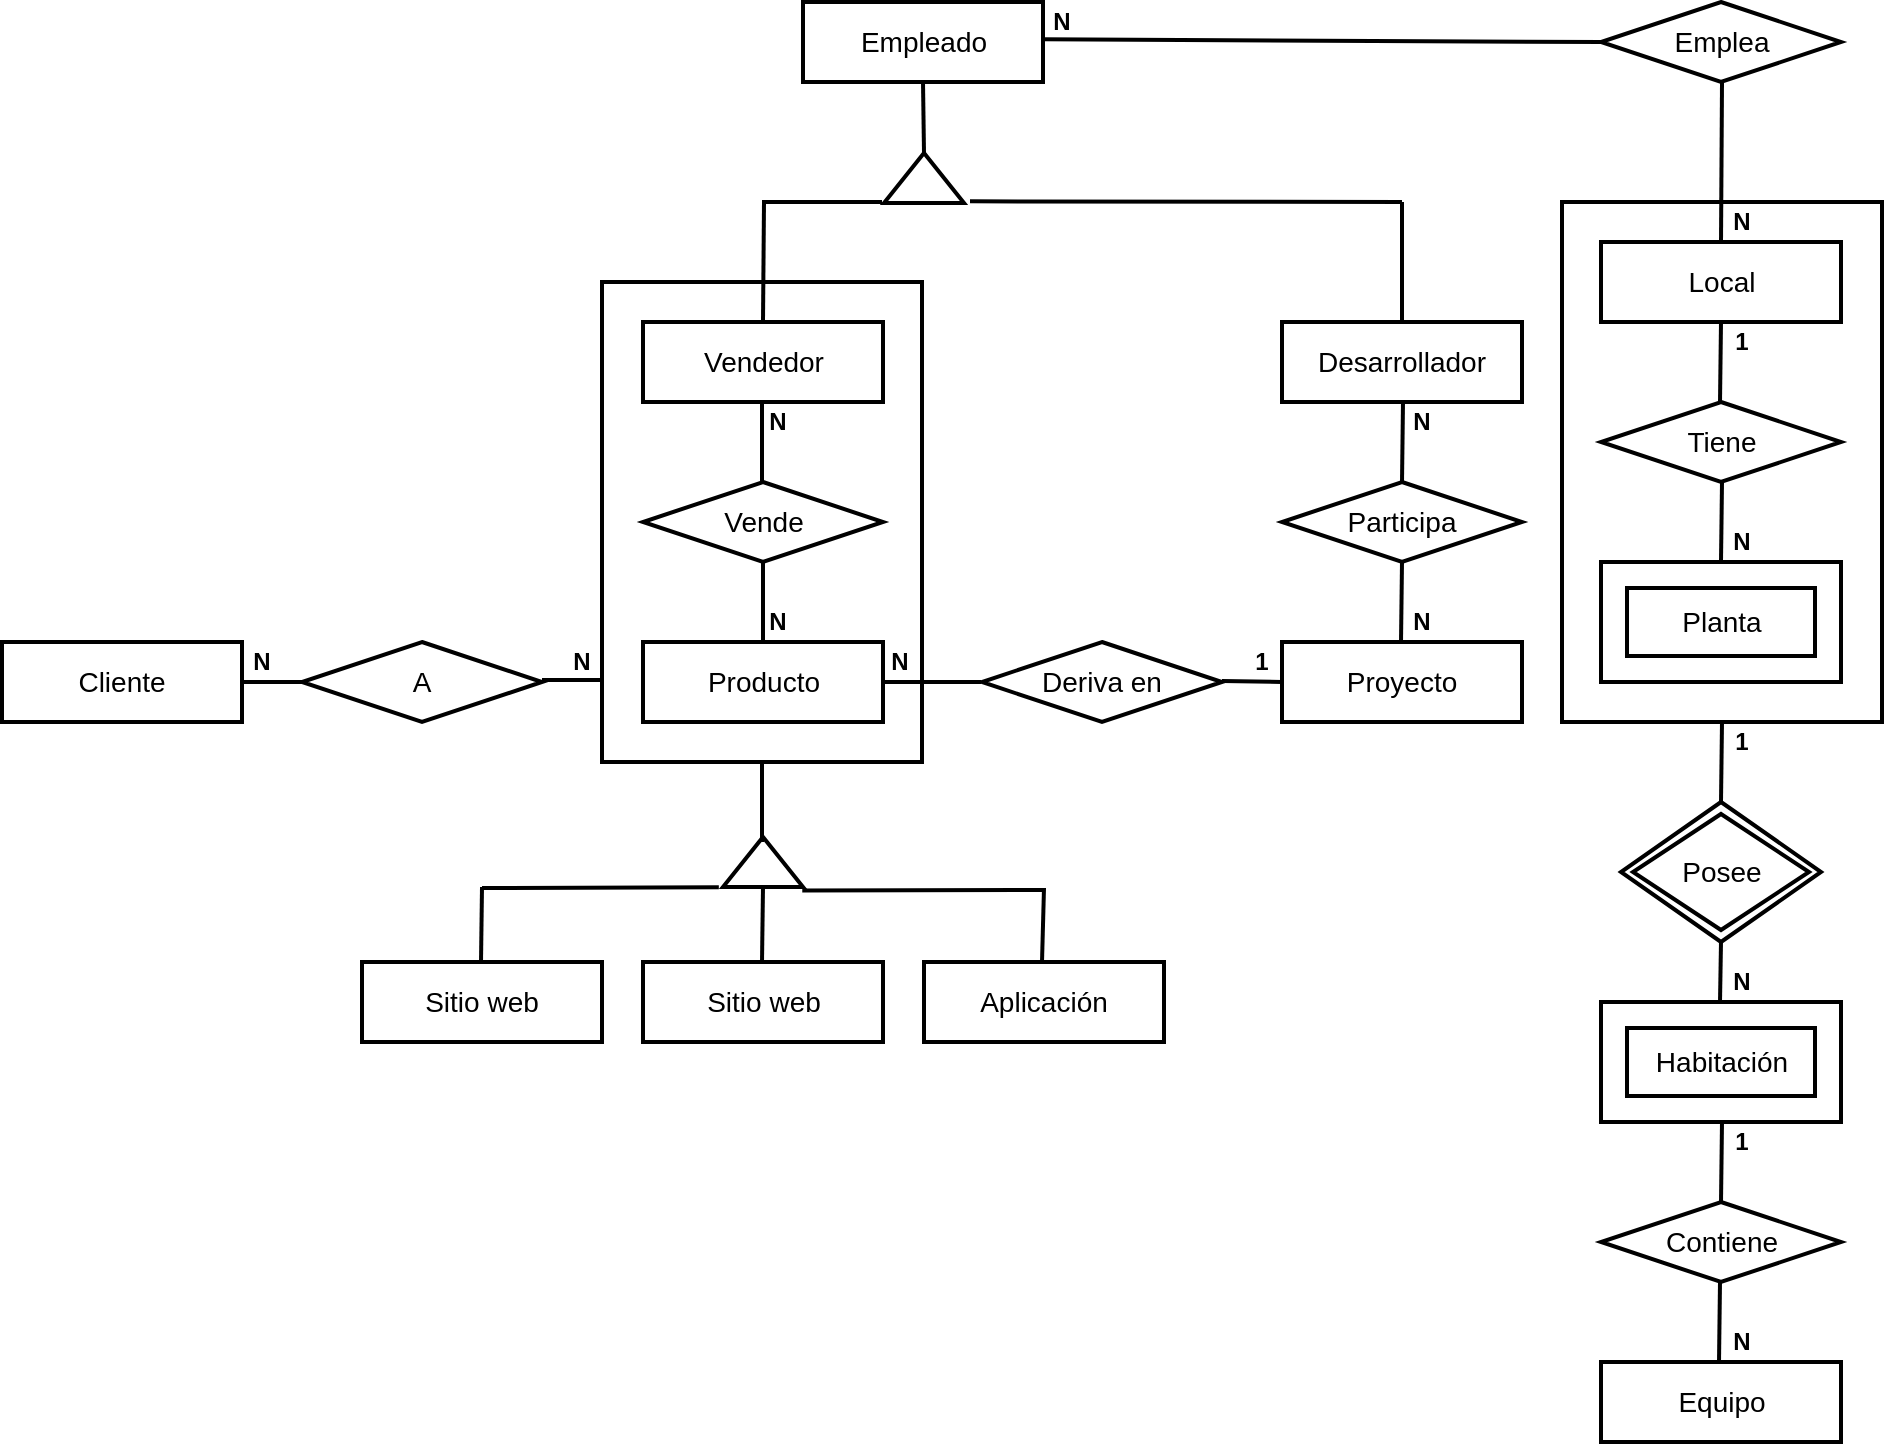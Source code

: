 <mxfile version="12.1.8" type="github" pages="1"><diagram id="7vONbLCQ9WCZ58bNW_wz" name="Page-1"><mxGraphModel dx="1955" dy="934" grid="1" gridSize="10" guides="1" tooltips="1" connect="1" arrows="1" fold="1" page="1" pageScale="1" pageWidth="827" pageHeight="1169" math="0" shadow="0"><root><mxCell id="0"/><mxCell id="1" parent="0"/><mxCell id="MQ059FCpELGgsUm1LF6T-42" value="" style="strokeWidth=2;whiteSpace=wrap;html=1;align=center;fontSize=14;" vertex="1" parent="1"><mxGeometry x="1060" y="260" width="160" height="260" as="geometry"/></mxCell><mxCell id="MQ059FCpELGgsUm1LF6T-41" value="" style="strokeWidth=2;whiteSpace=wrap;html=1;align=center;fontSize=14;" vertex="1" parent="1"><mxGeometry x="580" y="300" width="160" height="240" as="geometry"/></mxCell><mxCell id="MQ059FCpELGgsUm1LF6T-2" value="Empleado" style="strokeWidth=2;whiteSpace=wrap;html=1;align=center;fontSize=14;" vertex="1" parent="1"><mxGeometry x="680.5" y="160" width="120" height="40" as="geometry"/></mxCell><mxCell id="MQ059FCpELGgsUm1LF6T-3" value="Local" style="strokeWidth=2;whiteSpace=wrap;html=1;align=center;fontSize=14;" vertex="1" parent="1"><mxGeometry x="1079.5" y="280" width="120" height="40" as="geometry"/></mxCell><mxCell id="MQ059FCpELGgsUm1LF6T-7" value="Tiene" style="shape=rhombus;strokeWidth=2;fontSize=17;perimeter=rhombusPerimeter;whiteSpace=wrap;html=1;align=center;fontSize=14;" vertex="1" parent="1"><mxGeometry x="1079.5" y="360" width="120" height="40" as="geometry"/></mxCell><mxCell id="MQ059FCpELGgsUm1LF6T-9" value="Planta" style="shape=ext;strokeWidth=2;margin=10;double=1;whiteSpace=wrap;html=1;align=center;fontSize=14;" vertex="1" parent="1"><mxGeometry x="1079.5" y="440" width="120" height="60" as="geometry"/></mxCell><mxCell id="MQ059FCpELGgsUm1LF6T-10" value="Posee" style="shape=rhombus;double=1;strokeWidth=2;fontSize=17;perimeter=rhombusPerimeter;whiteSpace=wrap;html=1;align=center;fontSize=14;" vertex="1" parent="1"><mxGeometry x="1089.5" y="560" width="100" height="70" as="geometry"/></mxCell><mxCell id="MQ059FCpELGgsUm1LF6T-11" value="Habitación" style="shape=ext;strokeWidth=2;margin=10;double=1;whiteSpace=wrap;html=1;align=center;fontSize=14;" vertex="1" parent="1"><mxGeometry x="1079.5" y="660" width="120" height="60" as="geometry"/></mxCell><mxCell id="MQ059FCpELGgsUm1LF6T-13" value="Contiene" style="shape=rhombus;strokeWidth=2;fontSize=17;perimeter=rhombusPerimeter;whiteSpace=wrap;html=1;align=center;fontSize=14;" vertex="1" parent="1"><mxGeometry x="1079.5" y="760" width="120" height="40" as="geometry"/></mxCell><mxCell id="MQ059FCpELGgsUm1LF6T-14" value="Equipo" style="strokeWidth=2;whiteSpace=wrap;html=1;align=center;fontSize=14;" vertex="1" parent="1"><mxGeometry x="1079.5" y="840" width="120" height="40" as="geometry"/></mxCell><mxCell id="MQ059FCpELGgsUm1LF6T-17" value="" style="triangle;whiteSpace=wrap;html=1;rotation=-90;strokeWidth=2;" vertex="1" parent="1"><mxGeometry x="728.5" y="228" width="25" height="40" as="geometry"/></mxCell><mxCell id="MQ059FCpELGgsUm1LF6T-23" value="Desarrollador" style="strokeWidth=2;whiteSpace=wrap;html=1;align=center;fontSize=14;" vertex="1" parent="1"><mxGeometry x="920" y="320" width="120" height="40" as="geometry"/></mxCell><mxCell id="MQ059FCpELGgsUm1LF6T-24" value="Participa" style="shape=rhombus;strokeWidth=2;fontSize=17;perimeter=rhombusPerimeter;whiteSpace=wrap;html=1;align=center;fontSize=14;" vertex="1" parent="1"><mxGeometry x="920" y="400" width="120" height="40" as="geometry"/></mxCell><mxCell id="MQ059FCpELGgsUm1LF6T-25" value="Proyecto" style="strokeWidth=2;whiteSpace=wrap;html=1;align=center;fontSize=14;" vertex="1" parent="1"><mxGeometry x="920" y="480" width="120" height="40" as="geometry"/></mxCell><mxCell id="MQ059FCpELGgsUm1LF6T-27" value="" style="endArrow=none;html=1;exitX=1;exitY=0.5;exitDx=0;exitDy=0;strokeWidth=2;" edge="1" parent="1" source="MQ059FCpELGgsUm1LF6T-17"><mxGeometry width="50" height="50" relative="1" as="geometry"><mxPoint x="690.5" y="250" as="sourcePoint"/><mxPoint x="740.5" y="200" as="targetPoint"/></mxGeometry></mxCell><mxCell id="MQ059FCpELGgsUm1LF6T-28" value="" style="endArrow=none;html=1;exitX=0.033;exitY=1.075;exitDx=0;exitDy=0;strokeWidth=2;exitPerimeter=0;" edge="1" parent="1" source="MQ059FCpELGgsUm1LF6T-17"><mxGeometry width="50" height="50" relative="1" as="geometry"><mxPoint x="750.5" y="245" as="sourcePoint"/><mxPoint x="980" y="260" as="targetPoint"/></mxGeometry></mxCell><mxCell id="MQ059FCpELGgsUm1LF6T-29" value="" style="endArrow=none;html=1;strokeWidth=2;exitX=0.5;exitY=0;exitDx=0;exitDy=0;" edge="1" parent="1" source="MQ059FCpELGgsUm1LF6T-23"><mxGeometry width="50" height="50" relative="1" as="geometry"><mxPoint x="929.5" y="320" as="sourcePoint"/><mxPoint x="980" y="260" as="targetPoint"/></mxGeometry></mxCell><mxCell id="MQ059FCpELGgsUm1LF6T-30" value="Vendedor" style="strokeWidth=2;whiteSpace=wrap;html=1;align=center;fontSize=14;" vertex="1" parent="1"><mxGeometry x="600.5" y="320" width="120" height="40" as="geometry"/></mxCell><mxCell id="MQ059FCpELGgsUm1LF6T-31" value="Vende" style="shape=rhombus;strokeWidth=2;fontSize=17;perimeter=rhombusPerimeter;whiteSpace=wrap;html=1;align=center;fontSize=14;" vertex="1" parent="1"><mxGeometry x="600.5" y="400" width="120" height="40" as="geometry"/></mxCell><mxCell id="MQ059FCpELGgsUm1LF6T-32" value="Producto" style="strokeWidth=2;whiteSpace=wrap;html=1;align=center;fontSize=14;" vertex="1" parent="1"><mxGeometry x="600.5" y="480" width="120" height="40" as="geometry"/></mxCell><mxCell id="MQ059FCpELGgsUm1LF6T-33" value="" style="triangle;whiteSpace=wrap;html=1;rotation=-90;strokeWidth=2;" vertex="1" parent="1"><mxGeometry x="648" y="570" width="25" height="40" as="geometry"/></mxCell><mxCell id="MQ059FCpELGgsUm1LF6T-34" value="Aplicación" style="strokeWidth=2;whiteSpace=wrap;html=1;align=center;fontSize=14;" vertex="1" parent="1"><mxGeometry x="741" y="640" width="120" height="40" as="geometry"/></mxCell><mxCell id="MQ059FCpELGgsUm1LF6T-35" value="Sitio web" style="strokeWidth=2;whiteSpace=wrap;html=1;align=center;fontSize=14;" vertex="1" parent="1"><mxGeometry x="600.5" y="640" width="120" height="40" as="geometry"/></mxCell><mxCell id="MQ059FCpELGgsUm1LF6T-36" value="Sitio web" style="strokeWidth=2;whiteSpace=wrap;html=1;align=center;fontSize=14;" vertex="1" parent="1"><mxGeometry x="460" y="640" width="120" height="40" as="geometry"/></mxCell><mxCell id="MQ059FCpELGgsUm1LF6T-37" value="A" style="shape=rhombus;strokeWidth=2;fontSize=17;perimeter=rhombusPerimeter;whiteSpace=wrap;html=1;align=center;fontSize=14;" vertex="1" parent="1"><mxGeometry x="430" y="480" width="120" height="40" as="geometry"/></mxCell><mxCell id="MQ059FCpELGgsUm1LF6T-38" value="Cliente" style="strokeWidth=2;whiteSpace=wrap;html=1;align=center;fontSize=14;" vertex="1" parent="1"><mxGeometry x="280" y="480" width="120" height="40" as="geometry"/></mxCell><mxCell id="MQ059FCpELGgsUm1LF6T-39" value="" style="endArrow=none;html=1;strokeWidth=2;" edge="1" parent="1"><mxGeometry width="50" height="50" relative="1" as="geometry"><mxPoint x="660.5" y="320" as="sourcePoint"/><mxPoint x="661" y="260" as="targetPoint"/></mxGeometry></mxCell><mxCell id="MQ059FCpELGgsUm1LF6T-40" value="" style="endArrow=none;html=1;strokeWidth=2;" edge="1" parent="1"><mxGeometry width="50" height="50" relative="1" as="geometry"><mxPoint x="660" y="260" as="sourcePoint"/><mxPoint x="720" y="260" as="targetPoint"/></mxGeometry></mxCell><mxCell id="MQ059FCpELGgsUm1LF6T-43" value="Emplea" style="shape=rhombus;strokeWidth=2;fontSize=17;perimeter=rhombusPerimeter;whiteSpace=wrap;html=1;align=center;fontSize=14;" vertex="1" parent="1"><mxGeometry x="1079.5" y="160" width="120" height="40" as="geometry"/></mxCell><mxCell id="MQ059FCpELGgsUm1LF6T-44" value="" style="endArrow=none;html=1;exitX=0.033;exitY=1.075;exitDx=0;exitDy=0;strokeWidth=2;exitPerimeter=0;entryX=0;entryY=0.5;entryDx=0;entryDy=0;" edge="1" parent="1" target="MQ059FCpELGgsUm1LF6T-43"><mxGeometry width="50" height="50" relative="1" as="geometry"><mxPoint x="800.5" y="178.675" as="sourcePoint"/><mxPoint x="937" y="179" as="targetPoint"/></mxGeometry></mxCell><mxCell id="MQ059FCpELGgsUm1LF6T-45" value="" style="endArrow=none;html=1;exitX=0.033;exitY=1.075;exitDx=0;exitDy=0;strokeWidth=2;exitPerimeter=0;entryX=0.5;entryY=0;entryDx=0;entryDy=0;" edge="1" parent="1" target="MQ059FCpELGgsUm1LF6T-3"><mxGeometry width="50" height="50" relative="1" as="geometry"><mxPoint x="1140" y="200.175" as="sourcePoint"/><mxPoint x="1276.5" y="200.5" as="targetPoint"/></mxGeometry></mxCell><mxCell id="MQ059FCpELGgsUm1LF6T-46" value="" style="endArrow=none;html=1;exitX=0.033;exitY=1.075;exitDx=0;exitDy=0;strokeWidth=2;exitPerimeter=0;" edge="1" parent="1"><mxGeometry width="50" height="50" relative="1" as="geometry"><mxPoint x="1139.5" y="320.175" as="sourcePoint"/><mxPoint x="1139" y="360" as="targetPoint"/></mxGeometry></mxCell><mxCell id="MQ059FCpELGgsUm1LF6T-47" value="" style="endArrow=none;html=1;exitX=0.033;exitY=1.075;exitDx=0;exitDy=0;strokeWidth=2;exitPerimeter=0;" edge="1" parent="1"><mxGeometry width="50" height="50" relative="1" as="geometry"><mxPoint x="1140" y="400.175" as="sourcePoint"/><mxPoint x="1139.5" y="440" as="targetPoint"/></mxGeometry></mxCell><mxCell id="MQ059FCpELGgsUm1LF6T-48" value="" style="endArrow=none;html=1;exitX=0.5;exitY=1;exitDx=0;exitDy=0;strokeWidth=2;entryX=0.5;entryY=0;entryDx=0;entryDy=0;" edge="1" parent="1" source="MQ059FCpELGgsUm1LF6T-42" target="MQ059FCpELGgsUm1LF6T-10"><mxGeometry width="50" height="50" relative="1" as="geometry"><mxPoint x="1131.5" y="520.175" as="sourcePoint"/><mxPoint x="1268.0" y="520.5" as="targetPoint"/></mxGeometry></mxCell><mxCell id="MQ059FCpELGgsUm1LF6T-49" value="" style="endArrow=none;html=1;exitX=0.5;exitY=1;exitDx=0;exitDy=0;strokeWidth=2;" edge="1" parent="1"><mxGeometry width="50" height="50" relative="1" as="geometry"><mxPoint x="1139.5" y="630" as="sourcePoint"/><mxPoint x="1139" y="660" as="targetPoint"/></mxGeometry></mxCell><mxCell id="MQ059FCpELGgsUm1LF6T-50" value="" style="endArrow=none;html=1;exitX=0.5;exitY=1;exitDx=0;exitDy=0;strokeWidth=2;entryX=0.5;entryY=0;entryDx=0;entryDy=0;" edge="1" parent="1" target="MQ059FCpELGgsUm1LF6T-13"><mxGeometry width="50" height="50" relative="1" as="geometry"><mxPoint x="1140" y="720" as="sourcePoint"/><mxPoint x="1139.5" y="750" as="targetPoint"/></mxGeometry></mxCell><mxCell id="MQ059FCpELGgsUm1LF6T-51" value="" style="endArrow=none;html=1;exitX=0.5;exitY=1;exitDx=0;exitDy=0;strokeWidth=2;entryX=0.5;entryY=0;entryDx=0;entryDy=0;" edge="1" parent="1"><mxGeometry width="50" height="50" relative="1" as="geometry"><mxPoint x="1139" y="800" as="sourcePoint"/><mxPoint x="1138.5" y="840" as="targetPoint"/></mxGeometry></mxCell><mxCell id="MQ059FCpELGgsUm1LF6T-52" value="" style="endArrow=none;html=1;strokeWidth=2;exitX=0.5;exitY=0;exitDx=0;exitDy=0;" edge="1" parent="1" source="MQ059FCpELGgsUm1LF6T-24"><mxGeometry width="50" height="50" relative="1" as="geometry"><mxPoint x="980.5" y="390" as="sourcePoint"/><mxPoint x="980.5" y="360" as="targetPoint"/></mxGeometry></mxCell><mxCell id="MQ059FCpELGgsUm1LF6T-53" value="" style="endArrow=none;html=1;strokeWidth=2;exitX=0.5;exitY=0;exitDx=0;exitDy=0;" edge="1" parent="1"><mxGeometry width="50" height="50" relative="1" as="geometry"><mxPoint x="979.5" y="480" as="sourcePoint"/><mxPoint x="980" y="440" as="targetPoint"/></mxGeometry></mxCell><mxCell id="MQ059FCpELGgsUm1LF6T-55" value="Deriva en" style="shape=rhombus;strokeWidth=2;fontSize=17;perimeter=rhombusPerimeter;whiteSpace=wrap;html=1;align=center;fontSize=14;" vertex="1" parent="1"><mxGeometry x="770" y="480" width="120" height="40" as="geometry"/></mxCell><mxCell id="MQ059FCpELGgsUm1LF6T-56" value="" style="endArrow=none;html=1;strokeWidth=2;entryX=1;entryY=0.5;entryDx=0;entryDy=0;" edge="1" parent="1" target="MQ059FCpELGgsUm1LF6T-32"><mxGeometry width="50" height="50" relative="1" as="geometry"><mxPoint x="769.5" y="500" as="sourcePoint"/><mxPoint x="770" y="440" as="targetPoint"/></mxGeometry></mxCell><mxCell id="MQ059FCpELGgsUm1LF6T-57" value="" style="endArrow=none;html=1;strokeWidth=2;entryX=1;entryY=0.5;entryDx=0;entryDy=0;" edge="1" parent="1"><mxGeometry width="50" height="50" relative="1" as="geometry"><mxPoint x="920" y="500" as="sourcePoint"/><mxPoint x="890.0" y="499.5" as="targetPoint"/></mxGeometry></mxCell><mxCell id="MQ059FCpELGgsUm1LF6T-58" value="" style="endArrow=none;html=1;strokeWidth=2;" edge="1" parent="1"><mxGeometry width="50" height="50" relative="1" as="geometry"><mxPoint x="660" y="580" as="sourcePoint"/><mxPoint x="660" y="540" as="targetPoint"/></mxGeometry></mxCell><mxCell id="MQ059FCpELGgsUm1LF6T-59" value="" style="endArrow=none;html=1;strokeWidth=2;entryX=0;entryY=0.5;entryDx=0;entryDy=0;" edge="1" parent="1" target="MQ059FCpELGgsUm1LF6T-33"><mxGeometry width="50" height="50" relative="1" as="geometry"><mxPoint x="660" y="640" as="sourcePoint"/><mxPoint x="660" y="600" as="targetPoint"/></mxGeometry></mxCell><mxCell id="MQ059FCpELGgsUm1LF6T-60" value="" style="endArrow=none;html=1;strokeWidth=2;" edge="1" parent="1"><mxGeometry width="50" height="50" relative="1" as="geometry"><mxPoint x="800" y="640" as="sourcePoint"/><mxPoint x="801" y="603" as="targetPoint"/></mxGeometry></mxCell><mxCell id="MQ059FCpELGgsUm1LF6T-61" value="" style="endArrow=none;html=1;strokeWidth=2;entryX=0;entryY=0.5;entryDx=0;entryDy=0;" edge="1" parent="1"><mxGeometry width="50" height="50" relative="1" as="geometry"><mxPoint x="519.5" y="640" as="sourcePoint"/><mxPoint x="520" y="602.5" as="targetPoint"/></mxGeometry></mxCell><mxCell id="MQ059FCpELGgsUm1LF6T-62" value="" style="endArrow=none;html=1;strokeWidth=2;exitX=-0.003;exitY=-0.052;exitDx=0;exitDy=0;exitPerimeter=0;" edge="1" parent="1" source="MQ059FCpELGgsUm1LF6T-33"><mxGeometry width="50" height="50" relative="1" as="geometry"><mxPoint x="640" y="597.5" as="sourcePoint"/><mxPoint x="520" y="603" as="targetPoint"/></mxGeometry></mxCell><mxCell id="MQ059FCpELGgsUm1LF6T-63" value="" style="endArrow=none;html=1;strokeWidth=2;entryX=-0.071;entryY=0.991;entryDx=0;entryDy=0;entryPerimeter=0;" edge="1" parent="1" target="MQ059FCpELGgsUm1LF6T-33"><mxGeometry width="50" height="50" relative="1" as="geometry"><mxPoint x="801" y="604" as="sourcePoint"/><mxPoint x="683" y="601" as="targetPoint"/></mxGeometry></mxCell><mxCell id="MQ059FCpELGgsUm1LF6T-64" value="" style="endArrow=none;html=1;strokeWidth=2;" edge="1" parent="1"><mxGeometry width="50" height="50" relative="1" as="geometry"><mxPoint x="580.0" y="499" as="sourcePoint"/><mxPoint x="550" y="499" as="targetPoint"/></mxGeometry></mxCell><mxCell id="MQ059FCpELGgsUm1LF6T-65" value="" style="endArrow=none;html=1;strokeWidth=2;" edge="1" parent="1"><mxGeometry width="50" height="50" relative="1" as="geometry"><mxPoint x="430.0" y="500" as="sourcePoint"/><mxPoint x="400" y="500" as="targetPoint"/></mxGeometry></mxCell><mxCell id="MQ059FCpELGgsUm1LF6T-66" value="N" style="text;html=1;strokeColor=none;fillColor=none;align=center;verticalAlign=middle;whiteSpace=wrap;rounded=0;strokeWidth=1;fontStyle=1" vertex="1" parent="1"><mxGeometry x="390" y="480" width="40" height="20" as="geometry"/></mxCell><mxCell id="MQ059FCpELGgsUm1LF6T-68" value="N" style="text;html=1;strokeColor=none;fillColor=none;align=center;verticalAlign=middle;whiteSpace=wrap;rounded=0;strokeWidth=1;fontStyle=1" vertex="1" parent="1"><mxGeometry x="550" y="480" width="40" height="20" as="geometry"/></mxCell><mxCell id="MQ059FCpELGgsUm1LF6T-71" value="N" style="text;html=1;strokeColor=none;fillColor=none;align=center;verticalAlign=middle;whiteSpace=wrap;rounded=0;strokeWidth=1;fontStyle=1" vertex="1" parent="1"><mxGeometry x="648" y="460" width="40" height="20" as="geometry"/></mxCell><mxCell id="MQ059FCpELGgsUm1LF6T-72" value="" style="endArrow=none;html=1;strokeWidth=2;" edge="1" parent="1"><mxGeometry width="50" height="50" relative="1" as="geometry"><mxPoint x="660" y="400" as="sourcePoint"/><mxPoint x="660" y="360.0" as="targetPoint"/></mxGeometry></mxCell><mxCell id="MQ059FCpELGgsUm1LF6T-73" value="" style="endArrow=none;html=1;strokeWidth=2;" edge="1" parent="1"><mxGeometry width="50" height="50" relative="1" as="geometry"><mxPoint x="660.5" y="480" as="sourcePoint"/><mxPoint x="660.5" y="440.0" as="targetPoint"/></mxGeometry></mxCell><mxCell id="MQ059FCpELGgsUm1LF6T-74" value="N" style="text;html=1;strokeColor=none;fillColor=none;align=center;verticalAlign=middle;whiteSpace=wrap;rounded=0;strokeWidth=1;fontStyle=1" vertex="1" parent="1"><mxGeometry x="648" y="360" width="40" height="20" as="geometry"/></mxCell><mxCell id="MQ059FCpELGgsUm1LF6T-75" value="N" style="text;html=1;strokeColor=none;fillColor=none;align=center;verticalAlign=middle;whiteSpace=wrap;rounded=0;strokeWidth=1;fontStyle=1" vertex="1" parent="1"><mxGeometry x="708.5" y="480" width="40" height="20" as="geometry"/></mxCell><mxCell id="MQ059FCpELGgsUm1LF6T-76" value="N" style="text;html=1;strokeColor=none;fillColor=none;align=center;verticalAlign=middle;whiteSpace=wrap;rounded=0;strokeWidth=1;fontStyle=1" vertex="1" parent="1"><mxGeometry x="970" y="460" width="40" height="20" as="geometry"/></mxCell><mxCell id="MQ059FCpELGgsUm1LF6T-77" value="N" style="text;html=1;strokeColor=none;fillColor=none;align=center;verticalAlign=middle;whiteSpace=wrap;rounded=0;strokeWidth=1;fontStyle=1" vertex="1" parent="1"><mxGeometry x="970" y="360" width="40" height="20" as="geometry"/></mxCell><mxCell id="MQ059FCpELGgsUm1LF6T-78" value="N" style="text;html=1;strokeColor=none;fillColor=none;align=center;verticalAlign=middle;whiteSpace=wrap;rounded=0;strokeWidth=1;fontStyle=1" vertex="1" parent="1"><mxGeometry x="790" y="160" width="40" height="20" as="geometry"/></mxCell><mxCell id="MQ059FCpELGgsUm1LF6T-79" value="N" style="text;html=1;strokeColor=none;fillColor=none;align=center;verticalAlign=middle;whiteSpace=wrap;rounded=0;strokeWidth=1;fontStyle=1" vertex="1" parent="1"><mxGeometry x="1130" y="260" width="40" height="20" as="geometry"/></mxCell><mxCell id="MQ059FCpELGgsUm1LF6T-80" value="N" style="text;html=1;strokeColor=none;fillColor=none;align=center;verticalAlign=middle;whiteSpace=wrap;rounded=0;strokeWidth=1;fontStyle=1" vertex="1" parent="1"><mxGeometry x="1130" y="420" width="40" height="20" as="geometry"/></mxCell><mxCell id="MQ059FCpELGgsUm1LF6T-81" value="N" style="text;html=1;strokeColor=none;fillColor=none;align=center;verticalAlign=middle;whiteSpace=wrap;rounded=0;strokeWidth=1;fontStyle=1" vertex="1" parent="1"><mxGeometry x="1130" y="640" width="40" height="20" as="geometry"/></mxCell><mxCell id="MQ059FCpELGgsUm1LF6T-82" value="N" style="text;html=1;strokeColor=none;fillColor=none;align=center;verticalAlign=middle;whiteSpace=wrap;rounded=0;strokeWidth=1;fontStyle=1" vertex="1" parent="1"><mxGeometry x="1130" y="820" width="40" height="20" as="geometry"/></mxCell><mxCell id="MQ059FCpELGgsUm1LF6T-83" value="1" style="text;html=1;strokeColor=none;fillColor=none;align=center;verticalAlign=middle;whiteSpace=wrap;rounded=0;strokeWidth=1;fontStyle=1" vertex="1" parent="1"><mxGeometry x="890" y="480" width="40" height="20" as="geometry"/></mxCell><mxCell id="MQ059FCpELGgsUm1LF6T-85" value="1" style="text;html=1;strokeColor=none;fillColor=none;align=center;verticalAlign=middle;whiteSpace=wrap;rounded=0;strokeWidth=1;fontStyle=1" vertex="1" parent="1"><mxGeometry x="1130" y="520" width="40" height="20" as="geometry"/></mxCell><mxCell id="MQ059FCpELGgsUm1LF6T-86" value="1" style="text;html=1;strokeColor=none;fillColor=none;align=center;verticalAlign=middle;whiteSpace=wrap;rounded=0;strokeWidth=1;fontStyle=1" vertex="1" parent="1"><mxGeometry x="1130" y="720" width="40" height="20" as="geometry"/></mxCell><mxCell id="MQ059FCpELGgsUm1LF6T-87" value="1" style="text;html=1;strokeColor=none;fillColor=none;align=center;verticalAlign=middle;whiteSpace=wrap;rounded=0;strokeWidth=1;fontStyle=1" vertex="1" parent="1"><mxGeometry x="1130" y="320" width="40" height="20" as="geometry"/></mxCell></root></mxGraphModel></diagram></mxfile>
